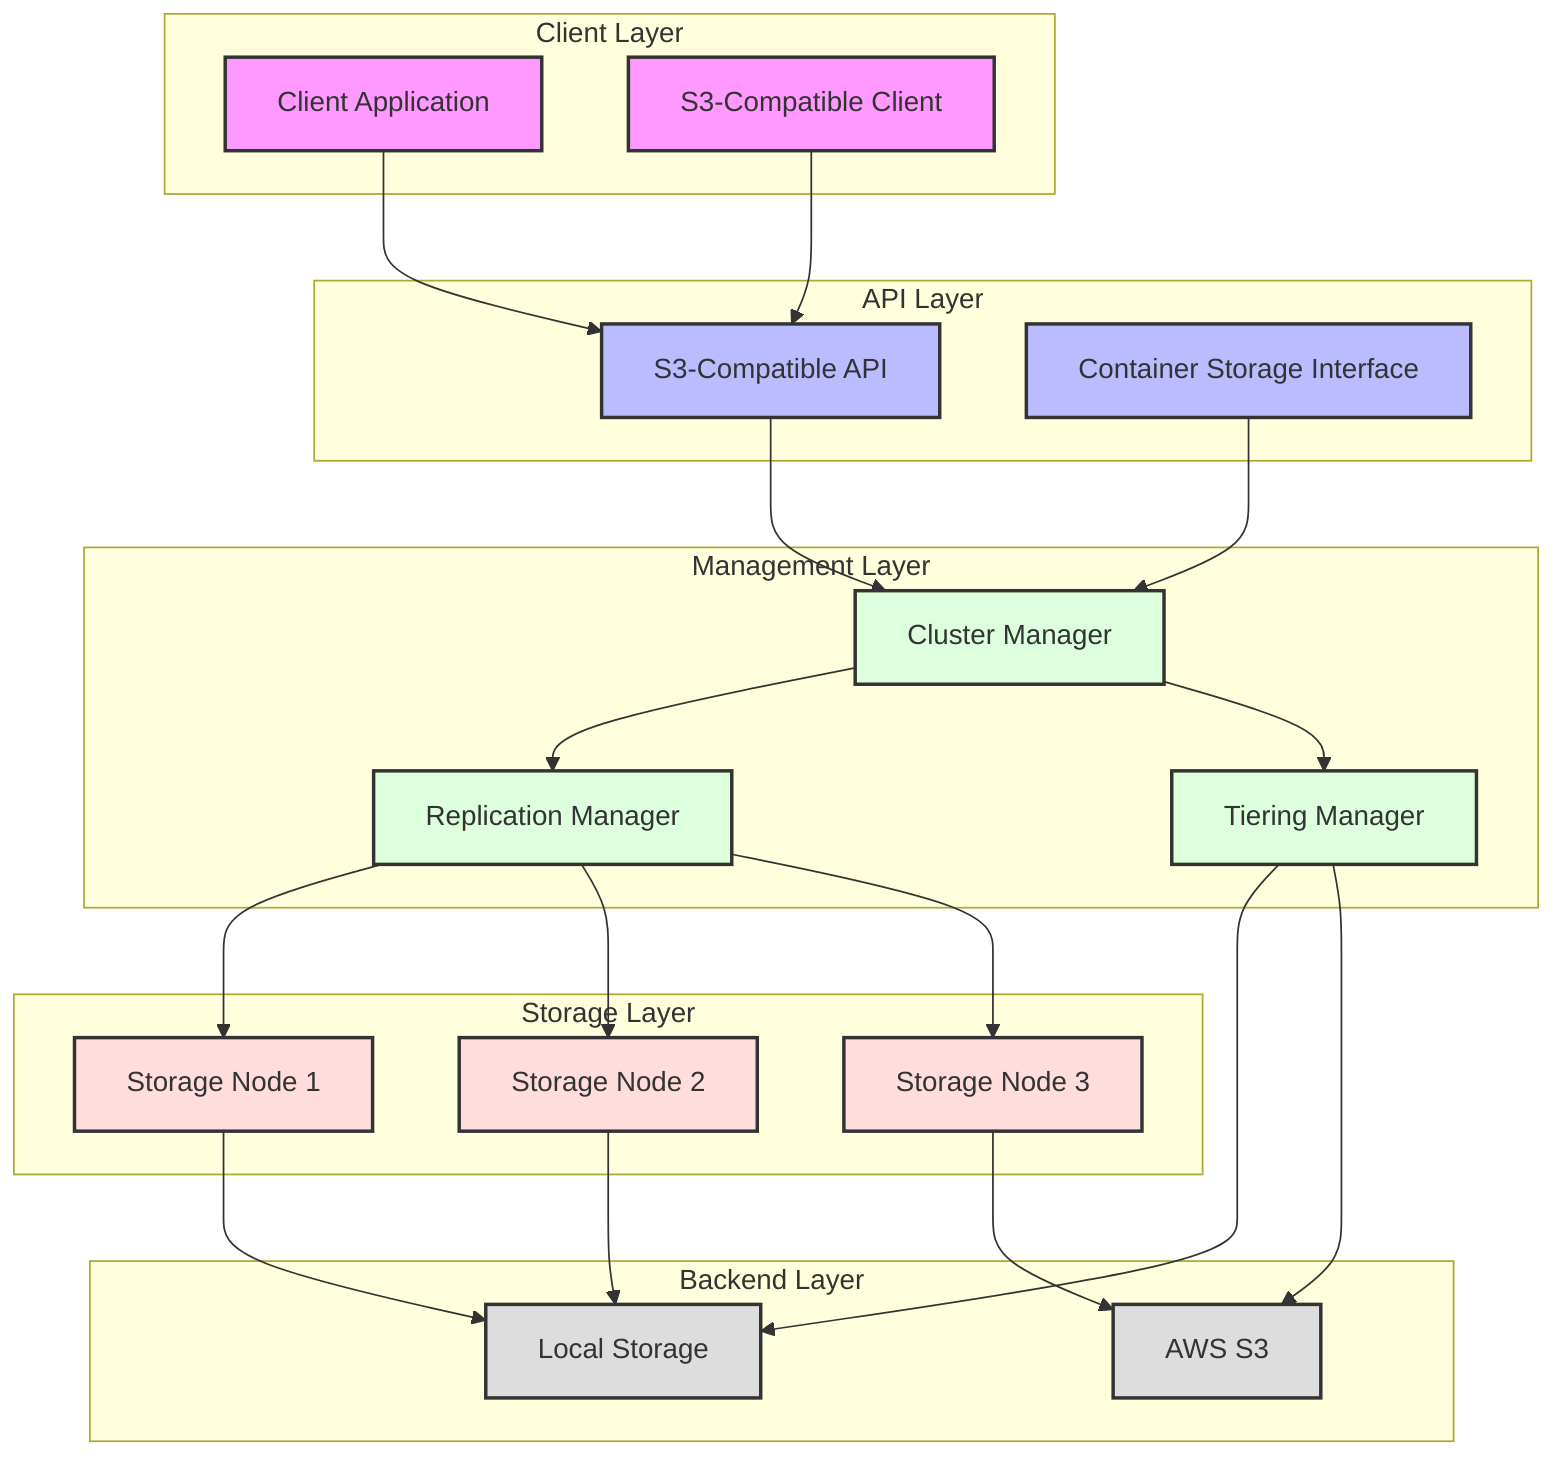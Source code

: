 graph TB
    subgraph Client Layer
        Client[Client Application]
        S3Client[S3-Compatible Client]
    end

    subgraph API Layer
        API[S3-Compatible API]
        CSI[Container Storage Interface]
    end

    subgraph Management Layer
        CM[Cluster Manager]
        RM[Replication Manager]
        TM[Tiering Manager]
    end

    subgraph Storage Layer
        SN1[Storage Node 1]
        SN2[Storage Node 2]
        SN3[Storage Node 3]
    end

    subgraph Backend Layer
        Local[Local Storage]
        S3[AWS S3]
    end

    Client --> API
    S3Client --> API
    API --> CM
    CSI --> CM
    
    CM --> RM
    CM --> TM
    
    RM --> SN1
    RM --> SN2
    RM --> SN3
    
    TM --> Local
    TM --> S3
    
    SN1 --> Local
    SN2 --> Local
    SN3 --> S3

    style Client fill:#f9f,stroke:#333,stroke-width:2px
    style S3Client fill:#f9f,stroke:#333,stroke-width:2px
    style API fill:#bbf,stroke:#333,stroke-width:2px
    style CSI fill:#bbf,stroke:#333,stroke-width:2px
    style CM fill:#dfd,stroke:#333,stroke-width:2px
    style RM fill:#dfd,stroke:#333,stroke-width:2px
    style TM fill:#dfd,stroke:#333,stroke-width:2px
    style SN1 fill:#fdd,stroke:#333,stroke-width:2px
    style SN2 fill:#fdd,stroke:#333,stroke-width:2px
    style SN3 fill:#fdd,stroke:#333,stroke-width:2px
    style Local fill:#ddd,stroke:#333,stroke-width:2px
    style S3 fill:#ddd,stroke:#333,stroke-width:2px